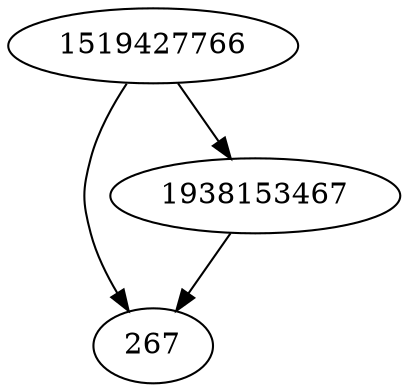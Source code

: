 strict digraph  {
267;
1519427766;
1938153467;
1519427766 -> 267;
1519427766 -> 1938153467;
1938153467 -> 267;
}
